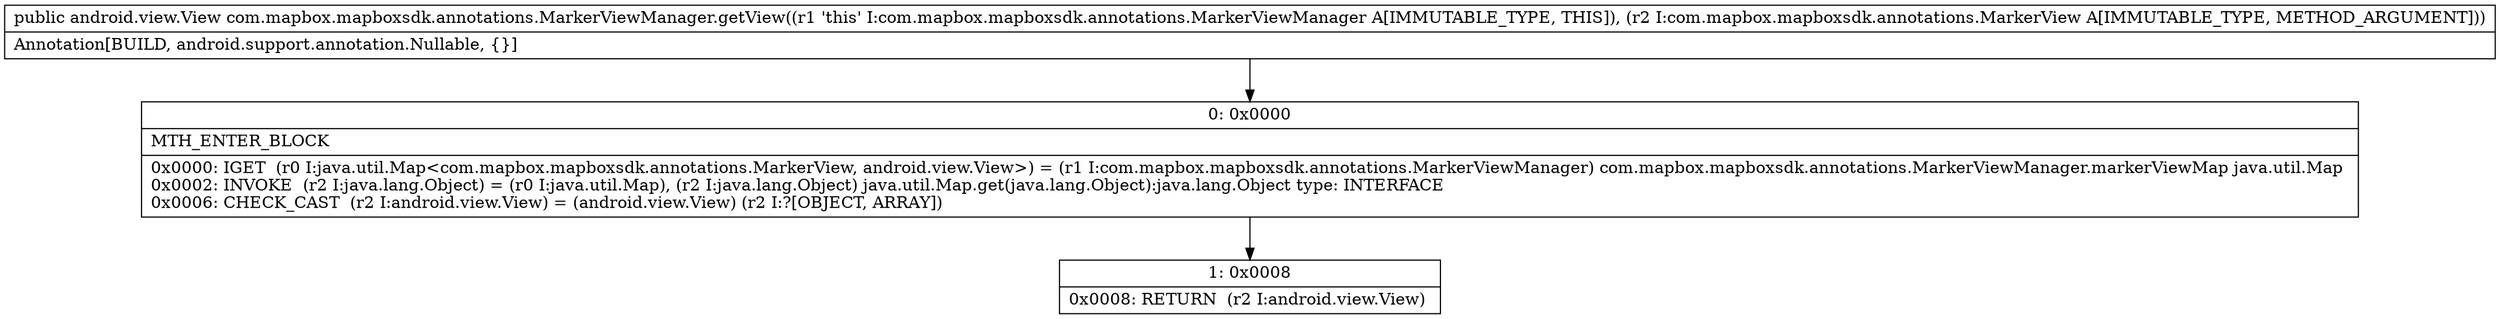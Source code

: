 digraph "CFG forcom.mapbox.mapboxsdk.annotations.MarkerViewManager.getView(Lcom\/mapbox\/mapboxsdk\/annotations\/MarkerView;)Landroid\/view\/View;" {
Node_0 [shape=record,label="{0\:\ 0x0000|MTH_ENTER_BLOCK\l|0x0000: IGET  (r0 I:java.util.Map\<com.mapbox.mapboxsdk.annotations.MarkerView, android.view.View\>) = (r1 I:com.mapbox.mapboxsdk.annotations.MarkerViewManager) com.mapbox.mapboxsdk.annotations.MarkerViewManager.markerViewMap java.util.Map \l0x0002: INVOKE  (r2 I:java.lang.Object) = (r0 I:java.util.Map), (r2 I:java.lang.Object) java.util.Map.get(java.lang.Object):java.lang.Object type: INTERFACE \l0x0006: CHECK_CAST  (r2 I:android.view.View) = (android.view.View) (r2 I:?[OBJECT, ARRAY]) \l}"];
Node_1 [shape=record,label="{1\:\ 0x0008|0x0008: RETURN  (r2 I:android.view.View) \l}"];
MethodNode[shape=record,label="{public android.view.View com.mapbox.mapboxsdk.annotations.MarkerViewManager.getView((r1 'this' I:com.mapbox.mapboxsdk.annotations.MarkerViewManager A[IMMUTABLE_TYPE, THIS]), (r2 I:com.mapbox.mapboxsdk.annotations.MarkerView A[IMMUTABLE_TYPE, METHOD_ARGUMENT]))  | Annotation[BUILD, android.support.annotation.Nullable, \{\}]\l}"];
MethodNode -> Node_0;
Node_0 -> Node_1;
}

